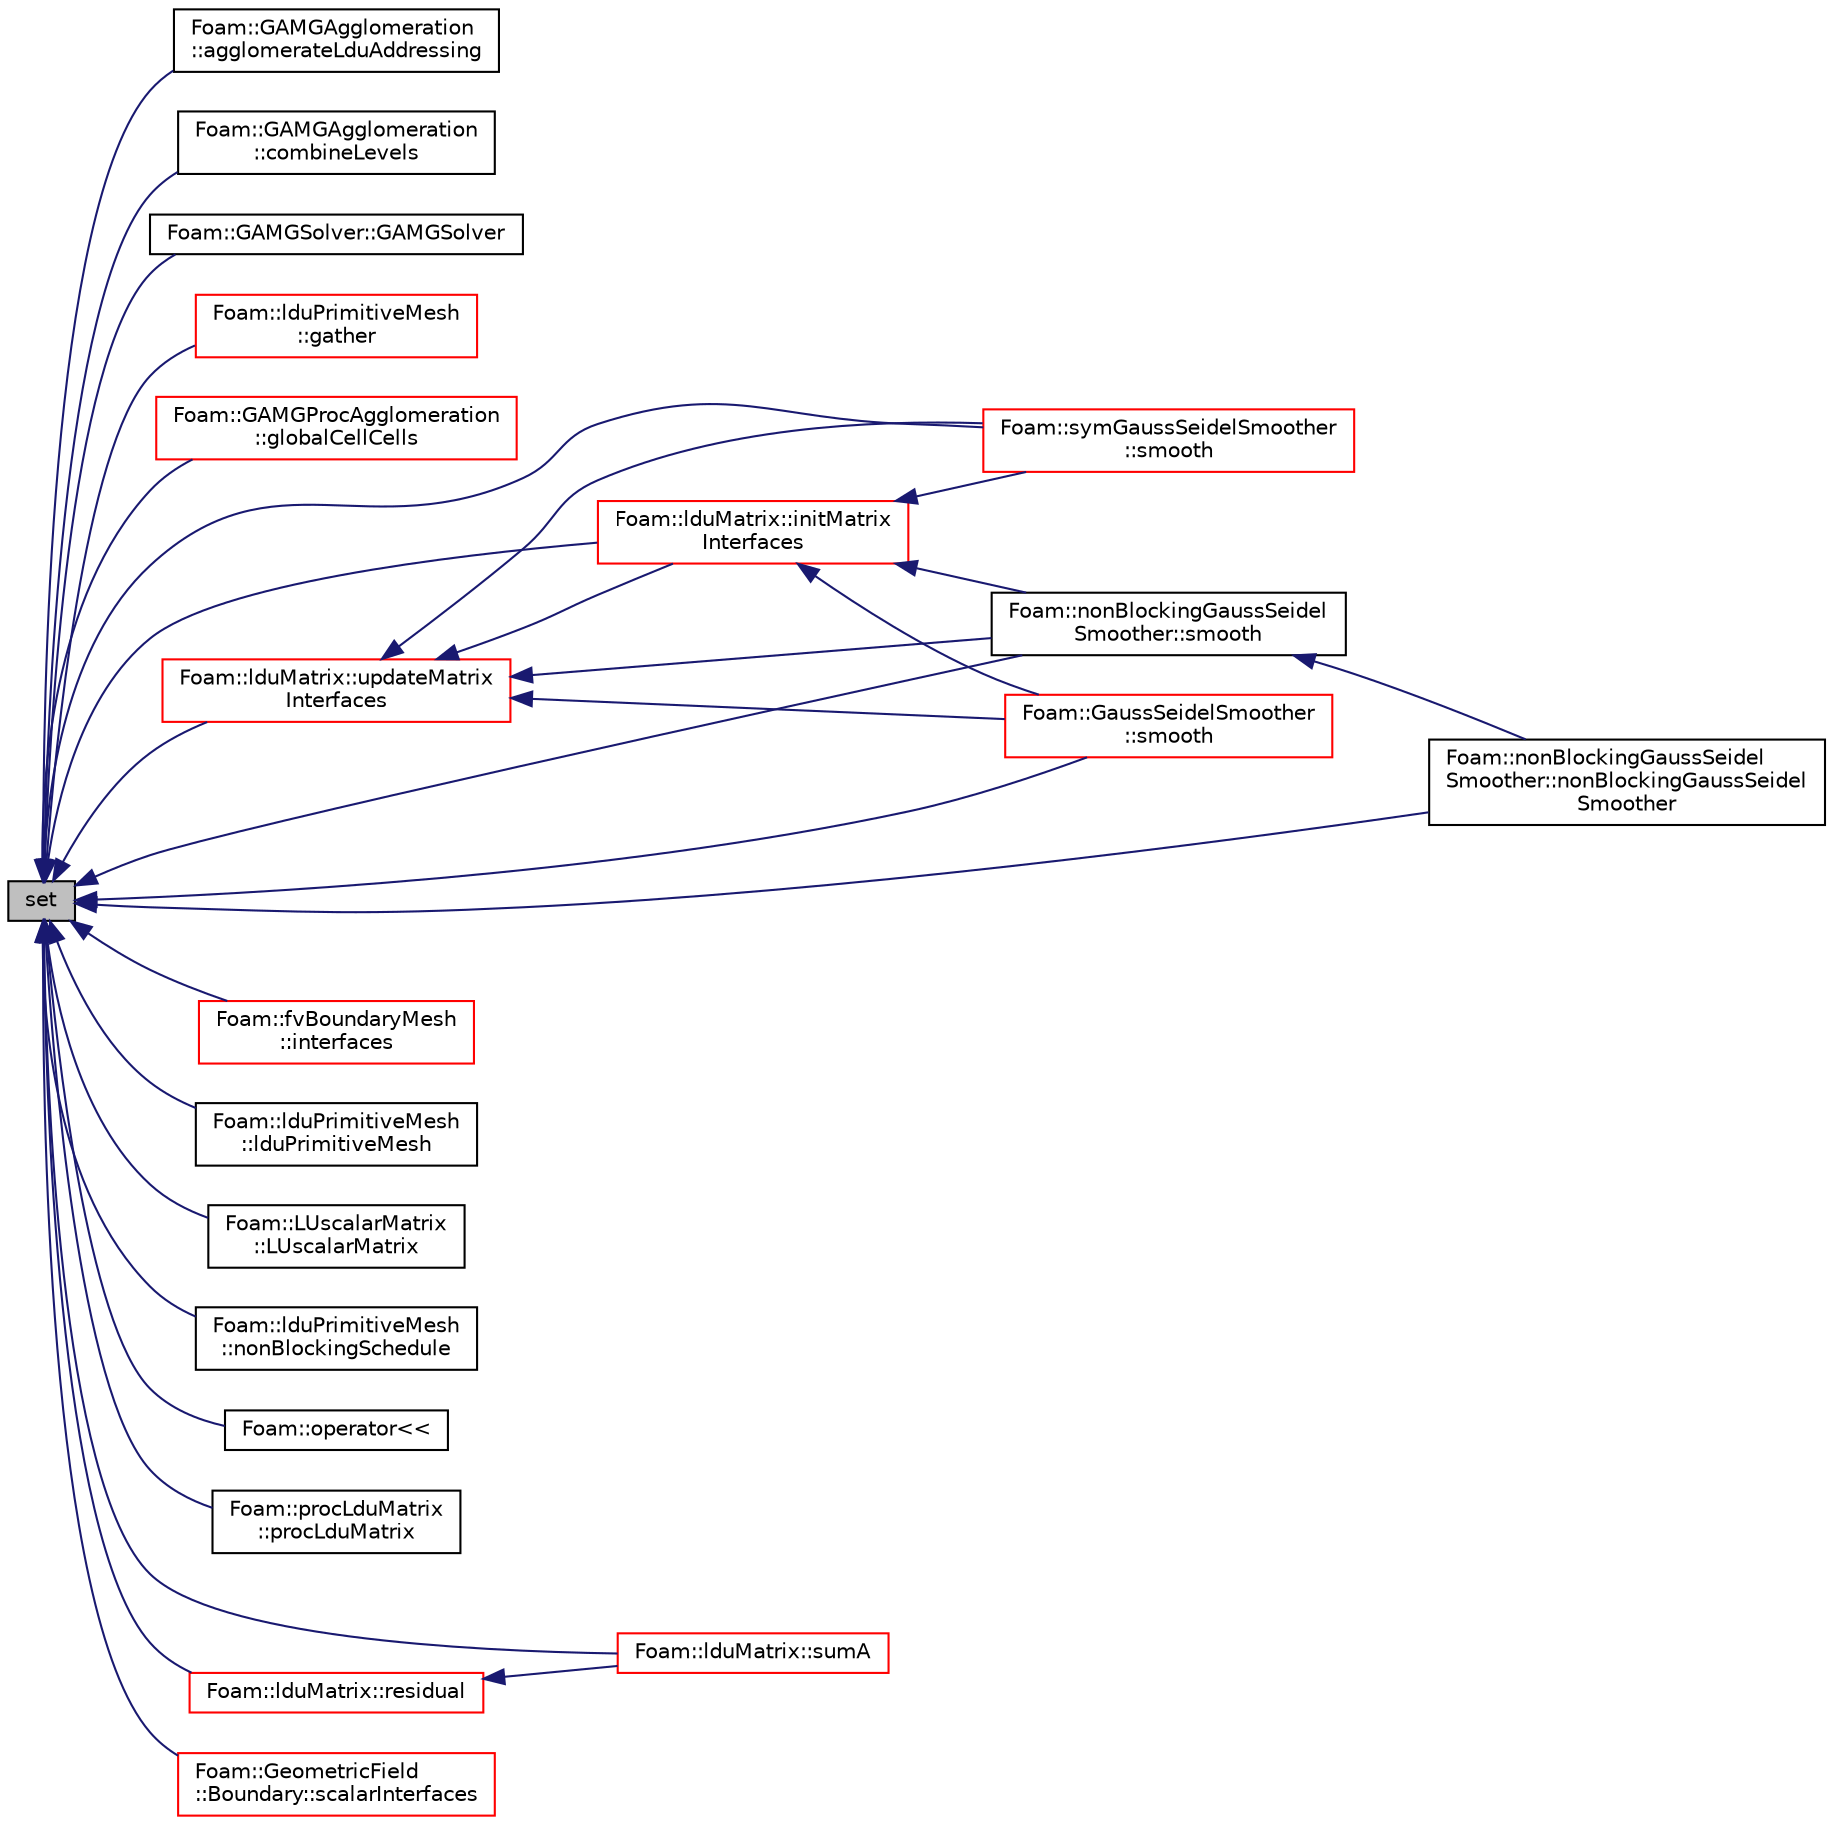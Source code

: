 digraph "set"
{
  bgcolor="transparent";
  edge [fontname="Helvetica",fontsize="10",labelfontname="Helvetica",labelfontsize="10"];
  node [fontname="Helvetica",fontsize="10",shape=record];
  rankdir="LR";
  Node1028 [label="set",height=0.2,width=0.4,color="black", fillcolor="grey75", style="filled", fontcolor="black"];
  Node1028 -> Node1029 [dir="back",color="midnightblue",fontsize="10",style="solid",fontname="Helvetica"];
  Node1029 [label="Foam::GAMGAgglomeration\l::agglomerateLduAddressing",height=0.2,width=0.4,color="black",URL="$a28013.html#a1f8676d38e3715d5330beb58b7883c90",tooltip="Assemble coarse mesh addressing. "];
  Node1028 -> Node1030 [dir="back",color="midnightblue",fontsize="10",style="solid",fontname="Helvetica"];
  Node1030 [label="Foam::GAMGAgglomeration\l::combineLevels",height=0.2,width=0.4,color="black",URL="$a28013.html#abaee0f1c3a95a986561b1ea1bfbdd61e",tooltip="Combine a level with the previous one. "];
  Node1028 -> Node1031 [dir="back",color="midnightblue",fontsize="10",style="solid",fontname="Helvetica"];
  Node1031 [label="Foam::GAMGSolver::GAMGSolver",height=0.2,width=0.4,color="black",URL="$a28045.html#aa0bdfcc22c05f62778e77b175b6fdd66",tooltip="Construct from lduMatrix and solver controls. "];
  Node1028 -> Node1032 [dir="back",color="midnightblue",fontsize="10",style="solid",fontname="Helvetica"];
  Node1032 [label="Foam::lduPrimitiveMesh\l::gather",height=0.2,width=0.4,color="red",URL="$a28285.html#ad7514c3eec68fa18c472b5dfe1c2b5a4",tooltip="Gather meshes from other processors onto procIDs[0]. "];
  Node1028 -> Node1036 [dir="back",color="midnightblue",fontsize="10",style="solid",fontname="Helvetica"];
  Node1036 [label="Foam::GAMGProcAgglomeration\l::globalCellCells",height=0.2,width=0.4,color="red",URL="$a28025.html#a59b7daeb97bb6479a59cdeacff965dc5",tooltip="Debug: calculate global cell-cells. "];
  Node1028 -> Node1038 [dir="back",color="midnightblue",fontsize="10",style="solid",fontname="Helvetica"];
  Node1038 [label="Foam::lduMatrix::initMatrix\lInterfaces",height=0.2,width=0.4,color="red",URL="$a27929.html#aa6e654f86aa6eda0c41b4ffed0583fdd",tooltip="Initialise the update of interfaced interfaces. "];
  Node1038 -> Node1073 [dir="back",color="midnightblue",fontsize="10",style="solid",fontname="Helvetica"];
  Node1073 [label="Foam::symGaussSeidelSmoother\l::smooth",height=0.2,width=0.4,color="red",URL="$a27997.html#a8622cba882900a35ce041c544a6134c0",tooltip="Smooth for the given number of sweeps. "];
  Node1038 -> Node1075 [dir="back",color="midnightblue",fontsize="10",style="solid",fontname="Helvetica"];
  Node1075 [label="Foam::GaussSeidelSmoother\l::smooth",height=0.2,width=0.4,color="red",URL="$a27989.html#a8622cba882900a35ce041c544a6134c0",tooltip="Smooth for the given number of sweeps. "];
  Node1038 -> Node1077 [dir="back",color="midnightblue",fontsize="10",style="solid",fontname="Helvetica"];
  Node1077 [label="Foam::nonBlockingGaussSeidel\lSmoother::smooth",height=0.2,width=0.4,color="black",URL="$a27993.html#a84def9b216d3c88d8c9d2e410aa7ff04",tooltip="Smooth for the given number of sweeps. "];
  Node1077 -> Node1078 [dir="back",color="midnightblue",fontsize="10",style="solid",fontname="Helvetica"];
  Node1078 [label="Foam::nonBlockingGaussSeidel\lSmoother::nonBlockingGaussSeidel\lSmoother",height=0.2,width=0.4,color="black",URL="$a27993.html#a599bcc58d4e4b13f9b6014fb42a0d3f2",tooltip="Construct from components. "];
  Node1028 -> Node1079 [dir="back",color="midnightblue",fontsize="10",style="solid",fontname="Helvetica"];
  Node1079 [label="Foam::fvBoundaryMesh\l::interfaces",height=0.2,width=0.4,color="red",URL="$a23589.html#a20477f4d4a6c680f9e7b7c1cdd7fd31e",tooltip="Return a list of pointers for each patch. "];
  Node1028 -> Node1034 [dir="back",color="midnightblue",fontsize="10",style="solid",fontname="Helvetica"];
  Node1034 [label="Foam::lduPrimitiveMesh\l::lduPrimitiveMesh",height=0.2,width=0.4,color="black",URL="$a28285.html#aeae1eb8af27cafdc116980dd48968d19",tooltip="Construct by combining multiple meshes. The meshes come from. "];
  Node1028 -> Node1219 [dir="back",color="midnightblue",fontsize="10",style="solid",fontname="Helvetica"];
  Node1219 [label="Foam::LUscalarMatrix\l::LUscalarMatrix",height=0.2,width=0.4,color="black",URL="$a28169.html#aebab11f1a492c2f8e5e99c3e138253ce",tooltip="Construct from lduMatrix and perform LU decomposition. "];
  Node1028 -> Node1078 [dir="back",color="midnightblue",fontsize="10",style="solid",fontname="Helvetica"];
  Node1028 -> Node1220 [dir="back",color="midnightblue",fontsize="10",style="solid",fontname="Helvetica"];
  Node1220 [label="Foam::lduPrimitiveMesh\l::nonBlockingSchedule",height=0.2,width=0.4,color="black",URL="$a28285.html#af618c6fc47fe14e5499baf2ef5ea39a7"];
  Node1028 -> Node1221 [dir="back",color="midnightblue",fontsize="10",style="solid",fontname="Helvetica"];
  Node1221 [label="Foam::operator\<\<",height=0.2,width=0.4,color="black",URL="$a21851.html#a79b2e822edaa7d7137c32c9cba93fbcc"];
  Node1028 -> Node1222 [dir="back",color="midnightblue",fontsize="10",style="solid",fontname="Helvetica"];
  Node1222 [label="Foam::procLduMatrix\l::procLduMatrix",height=0.2,width=0.4,color="black",URL="$a28177.html#a2f50c9ea5f664c51f89f4904352d15bd"];
  Node1028 -> Node1223 [dir="back",color="midnightblue",fontsize="10",style="solid",fontname="Helvetica"];
  Node1223 [label="Foam::lduMatrix::residual",height=0.2,width=0.4,color="red",URL="$a27929.html#a0d945b22e88eed13c032943a09bb63ea"];
  Node1223 -> Node1225 [dir="back",color="midnightblue",fontsize="10",style="solid",fontname="Helvetica"];
  Node1225 [label="Foam::lduMatrix::sumA",height=0.2,width=0.4,color="red",URL="$a27929.html#aaf24d45bb7830b9bab7f559b0b3d2c84",tooltip="Sum the coefficients on each row of the matrix. "];
  Node1028 -> Node1228 [dir="back",color="midnightblue",fontsize="10",style="solid",fontname="Helvetica"];
  Node1228 [label="Foam::GeometricField\l::Boundary::scalarInterfaces",height=0.2,width=0.4,color="red",URL="$a27621.html#a1e0cb61d745afbcd68c95b599539bf58",tooltip="Return a list of pointers for each patch field with only those. "];
  Node1028 -> Node1073 [dir="back",color="midnightblue",fontsize="10",style="solid",fontname="Helvetica"];
  Node1028 -> Node1075 [dir="back",color="midnightblue",fontsize="10",style="solid",fontname="Helvetica"];
  Node1028 -> Node1077 [dir="back",color="midnightblue",fontsize="10",style="solid",fontname="Helvetica"];
  Node1028 -> Node1225 [dir="back",color="midnightblue",fontsize="10",style="solid",fontname="Helvetica"];
  Node1028 -> Node1236 [dir="back",color="midnightblue",fontsize="10",style="solid",fontname="Helvetica"];
  Node1236 [label="Foam::lduMatrix::updateMatrix\lInterfaces",height=0.2,width=0.4,color="red",URL="$a27929.html#acfbd723a7a7efa4d4d3a66b91ecc6f07",tooltip="Update interfaced interfaces for matrix operations. "];
  Node1236 -> Node1038 [dir="back",color="midnightblue",fontsize="10",style="solid",fontname="Helvetica"];
  Node1236 -> Node1073 [dir="back",color="midnightblue",fontsize="10",style="solid",fontname="Helvetica"];
  Node1236 -> Node1075 [dir="back",color="midnightblue",fontsize="10",style="solid",fontname="Helvetica"];
  Node1236 -> Node1077 [dir="back",color="midnightblue",fontsize="10",style="solid",fontname="Helvetica"];
}
